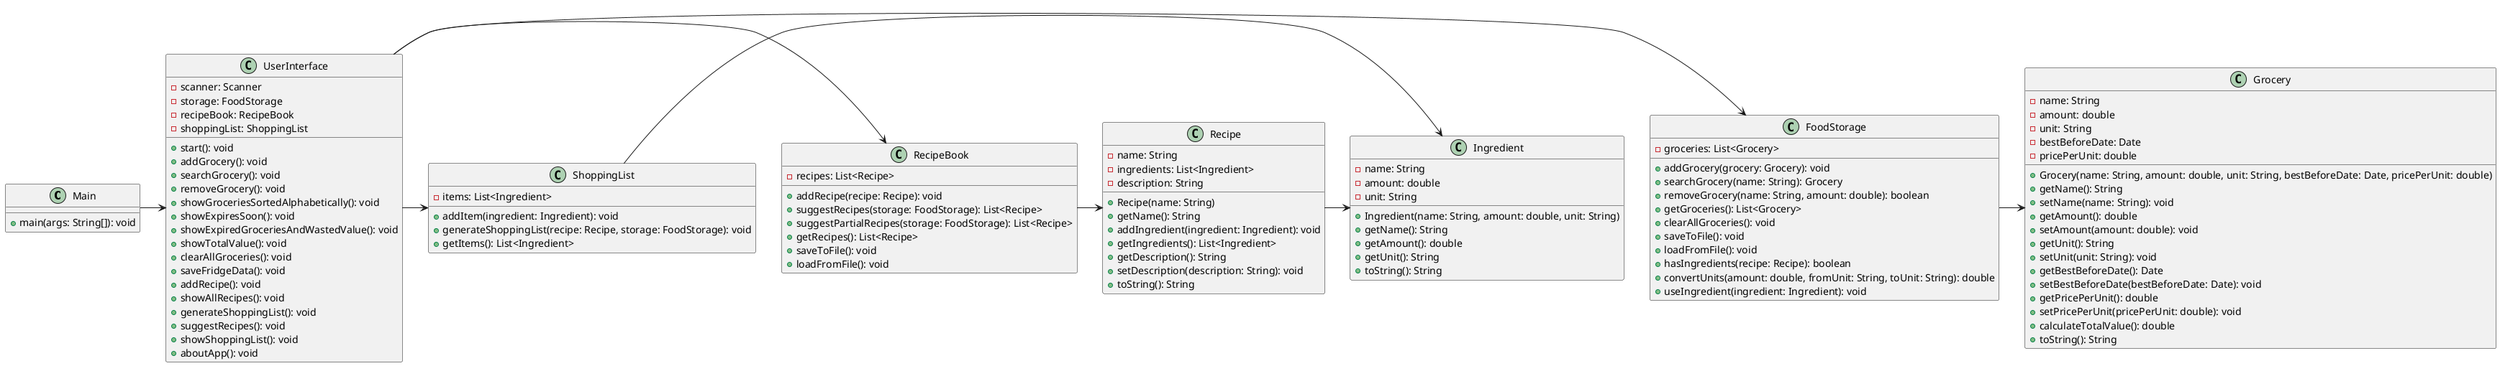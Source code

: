 @startuml
class Main {
    +main(args: String[]): void
}

class UserInterface {
    -scanner: Scanner
    -storage: FoodStorage
    -recipeBook: RecipeBook
    -shoppingList: ShoppingList
    +start(): void
    +addGrocery(): void
    +searchGrocery(): void
    +removeGrocery(): void
    +showGroceriesSortedAlphabetically(): void
    +showExpiresSoon(): void
    +showExpiredGroceriesAndWastedValue(): void
    +showTotalValue(): void
    +clearAllGroceries(): void
    +saveFridgeData(): void
    +addRecipe(): void
    +showAllRecipes(): void
    +generateShoppingList(): void
    +suggestRecipes(): void
    +showShoppingList(): void
    +aboutApp(): void
}

class FoodStorage {
    -groceries: List<Grocery>
    +addGrocery(grocery: Grocery): void
    +searchGrocery(name: String): Grocery
    +removeGrocery(name: String, amount: double): boolean
    +getGroceries(): List<Grocery>
    +clearAllGroceries(): void
    +saveToFile(): void
    +loadFromFile(): void
    +hasIngredients(recipe: Recipe): boolean
    +convertUnits(amount: double, fromUnit: String, toUnit: String): double
    +useIngredient(ingredient: Ingredient): void
}

class Grocery {
    -name: String
    -amount: double
    -unit: String
    -bestBeforeDate: Date
    -pricePerUnit: double
    +Grocery(name: String, amount: double, unit: String, bestBeforeDate: Date, pricePerUnit: double)
    +getName(): String
    +setName(name: String): void
    +getAmount(): double
    +setAmount(amount: double): void
    +getUnit(): String
    +setUnit(unit: String): void
    +getBestBeforeDate(): Date
    +setBestBeforeDate(bestBeforeDate: Date): void
    +getPricePerUnit(): double
    +setPricePerUnit(pricePerUnit: double): void
    +calculateTotalValue(): double
    +toString(): String
}

class RecipeBook {
    -recipes: List<Recipe>
    +addRecipe(recipe: Recipe): void
    +suggestRecipes(storage: FoodStorage): List<Recipe>
    +suggestPartialRecipes(storage: FoodStorage): List<Recipe>
    +getRecipes(): List<Recipe>
    +saveToFile(): void
    +loadFromFile(): void
}

class Recipe {
    -name: String
    -ingredients: List<Ingredient>
    -description: String
    +Recipe(name: String)
    +getName(): String
    +addIngredient(ingredient: Ingredient): void
    +getIngredients(): List<Ingredient>
    +getDescription(): String
    +setDescription(description: String): void
    +toString(): String
}

class Ingredient {
    -name: String
    -amount: double
    -unit: String
    +Ingredient(name: String, amount: double, unit: String)
    +getName(): String
    +getAmount(): double
    +getUnit(): String
    +toString(): String
}

class ShoppingList {
    -items: List<Ingredient>
    +addItem(ingredient: Ingredient): void
    +generateShoppingList(recipe: Recipe, storage: FoodStorage): void
    +getItems(): List<Ingredient>
}

Main -> UserInterface
UserInterface -> FoodStorage
UserInterface -> RecipeBook
UserInterface -> ShoppingList
FoodStorage -> Grocery
RecipeBook -> Recipe
Recipe -> Ingredient
ShoppingList -> Ingredient
@enduml